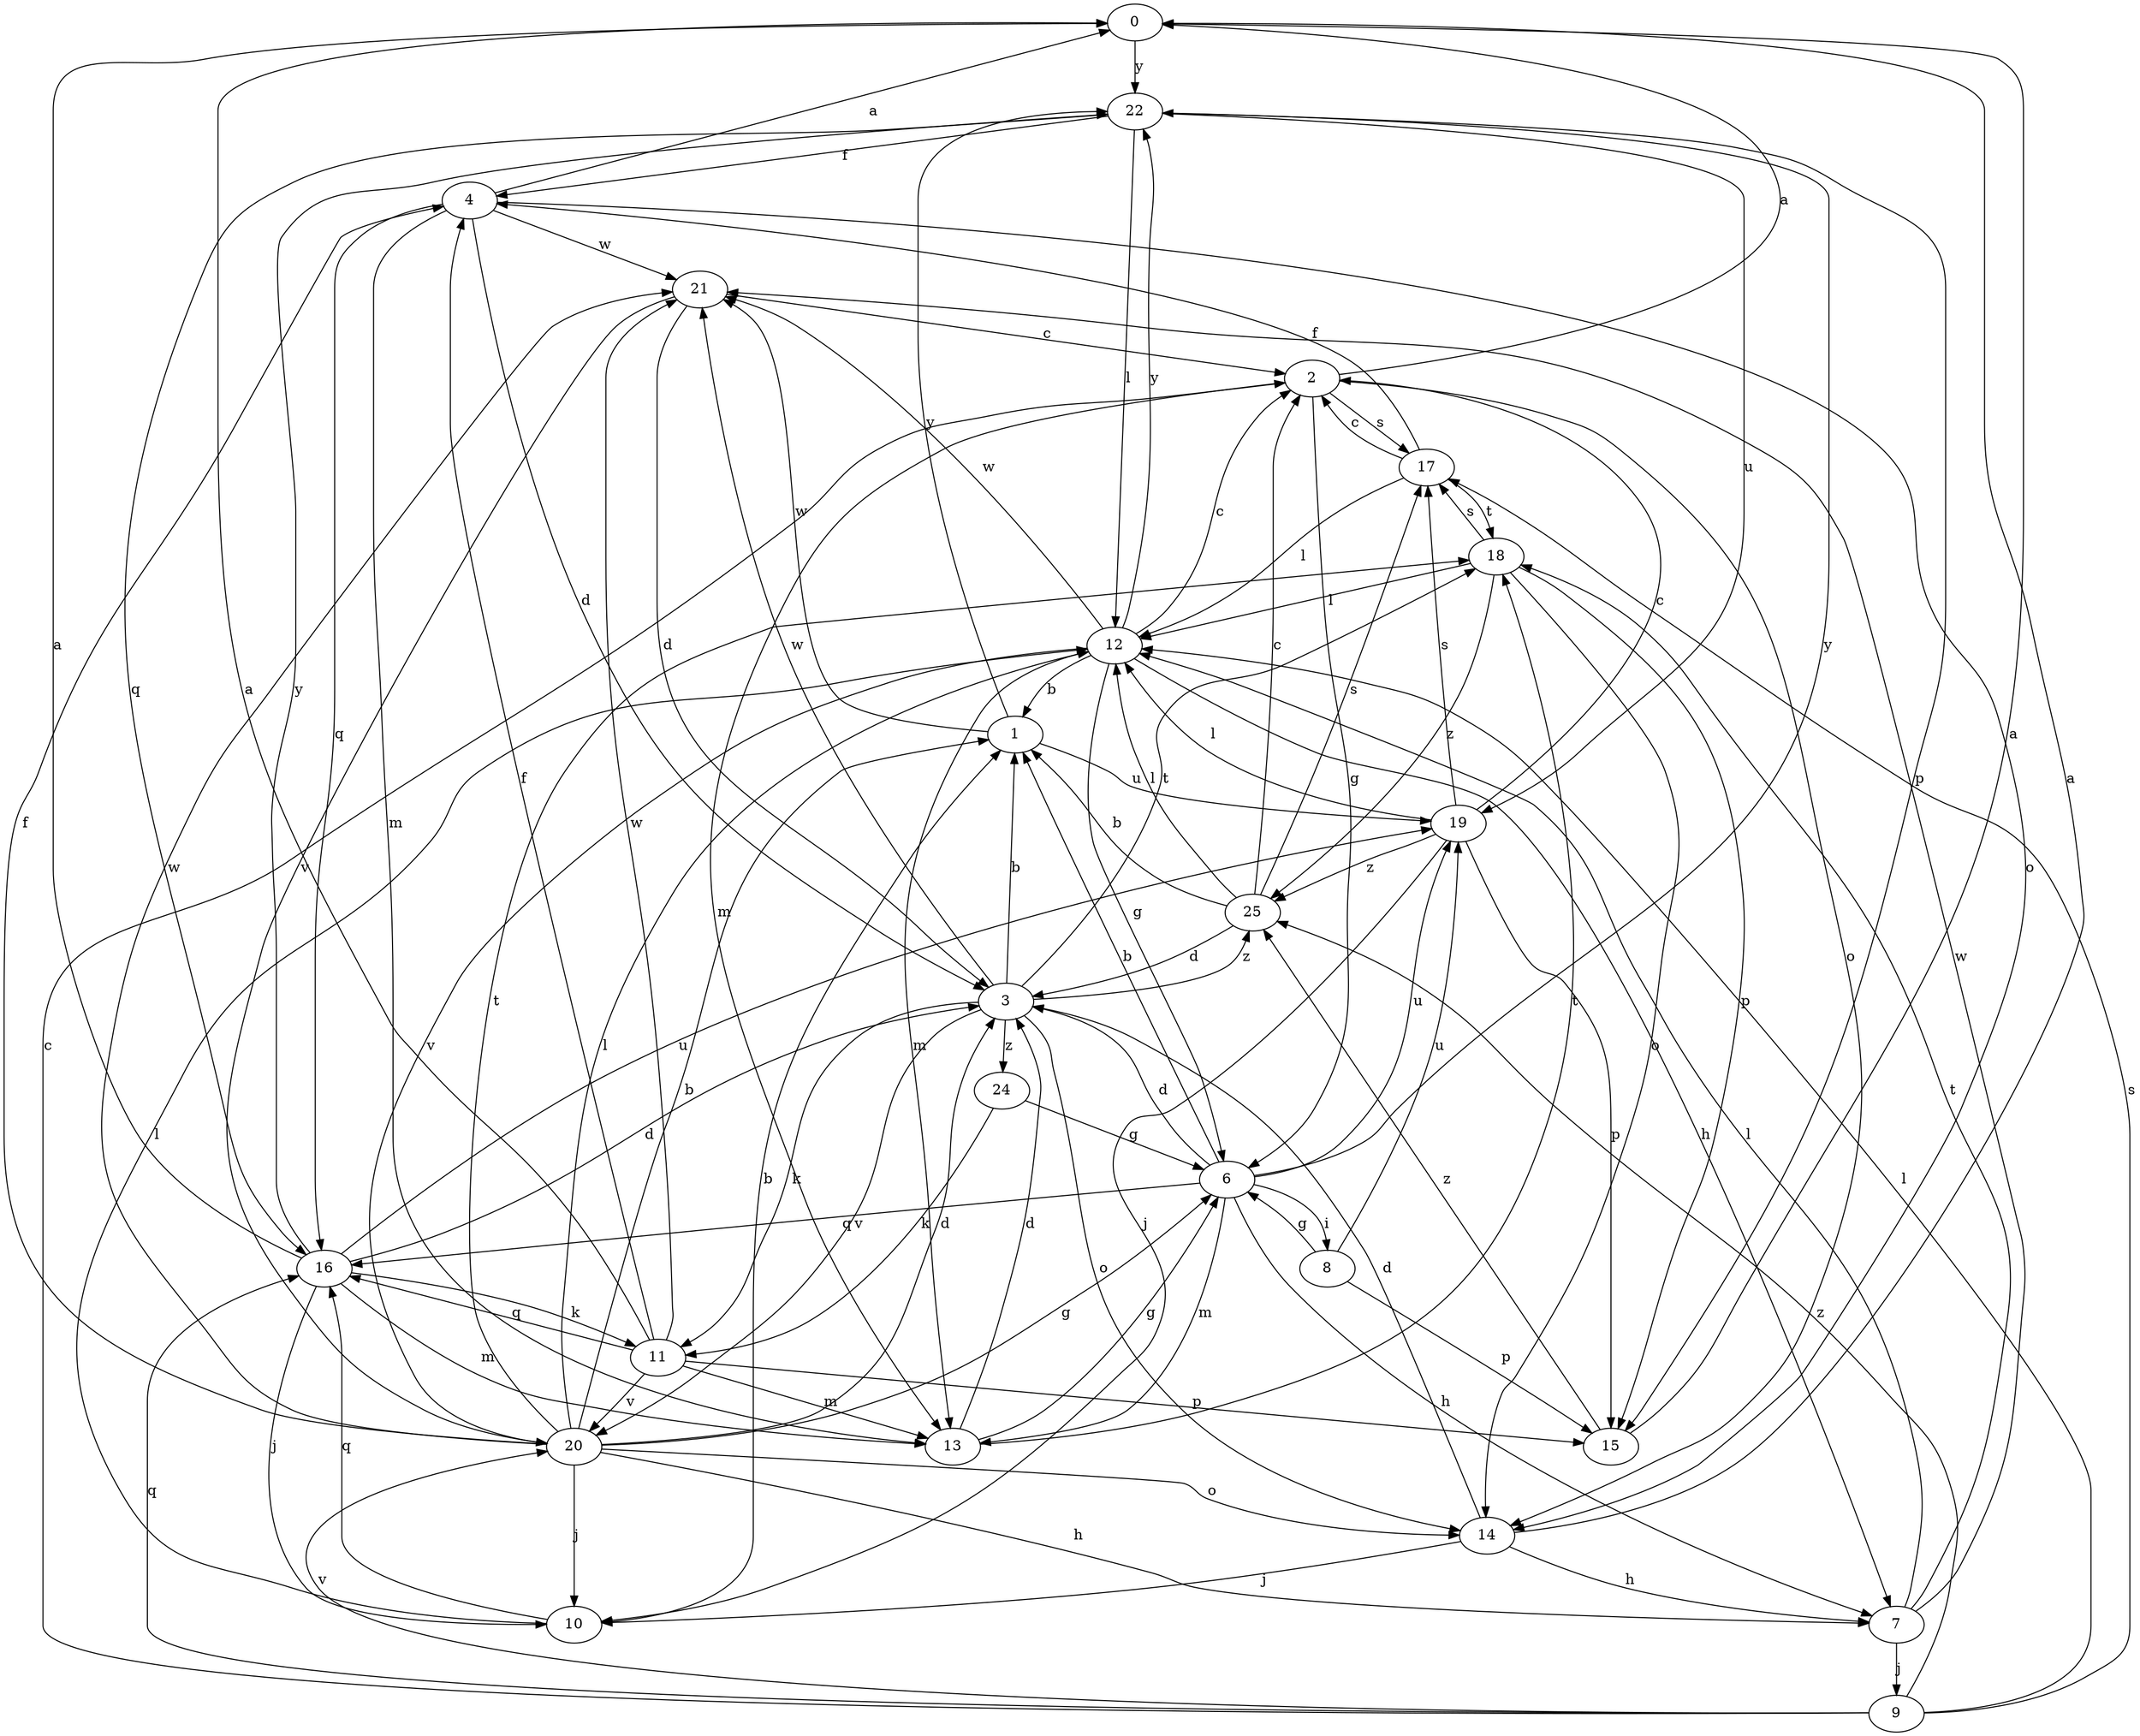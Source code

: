 strict digraph  {
0;
1;
2;
3;
4;
6;
7;
8;
9;
10;
11;
12;
13;
14;
15;
16;
17;
18;
19;
20;
21;
22;
24;
25;
0 -> 22  [label=y];
1 -> 19  [label=u];
1 -> 21  [label=w];
1 -> 22  [label=y];
2 -> 0  [label=a];
2 -> 6  [label=g];
2 -> 13  [label=m];
2 -> 14  [label=o];
2 -> 17  [label=s];
3 -> 1  [label=b];
3 -> 11  [label=k];
3 -> 14  [label=o];
3 -> 18  [label=t];
3 -> 20  [label=v];
3 -> 21  [label=w];
3 -> 24  [label=z];
3 -> 25  [label=z];
4 -> 0  [label=a];
4 -> 3  [label=d];
4 -> 13  [label=m];
4 -> 14  [label=o];
4 -> 16  [label=q];
4 -> 21  [label=w];
6 -> 1  [label=b];
6 -> 3  [label=d];
6 -> 7  [label=h];
6 -> 8  [label=i];
6 -> 13  [label=m];
6 -> 16  [label=q];
6 -> 19  [label=u];
6 -> 22  [label=y];
7 -> 9  [label=j];
7 -> 12  [label=l];
7 -> 18  [label=t];
7 -> 21  [label=w];
8 -> 6  [label=g];
8 -> 15  [label=p];
8 -> 19  [label=u];
9 -> 2  [label=c];
9 -> 12  [label=l];
9 -> 16  [label=q];
9 -> 17  [label=s];
9 -> 20  [label=v];
9 -> 25  [label=z];
10 -> 1  [label=b];
10 -> 12  [label=l];
10 -> 16  [label=q];
11 -> 0  [label=a];
11 -> 4  [label=f];
11 -> 13  [label=m];
11 -> 15  [label=p];
11 -> 16  [label=q];
11 -> 20  [label=v];
11 -> 21  [label=w];
12 -> 1  [label=b];
12 -> 2  [label=c];
12 -> 6  [label=g];
12 -> 7  [label=h];
12 -> 13  [label=m];
12 -> 20  [label=v];
12 -> 21  [label=w];
12 -> 22  [label=y];
13 -> 3  [label=d];
13 -> 6  [label=g];
13 -> 18  [label=t];
14 -> 0  [label=a];
14 -> 3  [label=d];
14 -> 7  [label=h];
14 -> 10  [label=j];
15 -> 0  [label=a];
15 -> 25  [label=z];
16 -> 0  [label=a];
16 -> 3  [label=d];
16 -> 10  [label=j];
16 -> 11  [label=k];
16 -> 13  [label=m];
16 -> 19  [label=u];
16 -> 22  [label=y];
17 -> 2  [label=c];
17 -> 4  [label=f];
17 -> 12  [label=l];
17 -> 18  [label=t];
18 -> 12  [label=l];
18 -> 14  [label=o];
18 -> 15  [label=p];
18 -> 17  [label=s];
18 -> 25  [label=z];
19 -> 2  [label=c];
19 -> 10  [label=j];
19 -> 12  [label=l];
19 -> 15  [label=p];
19 -> 17  [label=s];
19 -> 25  [label=z];
20 -> 1  [label=b];
20 -> 3  [label=d];
20 -> 4  [label=f];
20 -> 6  [label=g];
20 -> 7  [label=h];
20 -> 10  [label=j];
20 -> 12  [label=l];
20 -> 14  [label=o];
20 -> 18  [label=t];
20 -> 21  [label=w];
21 -> 2  [label=c];
21 -> 3  [label=d];
21 -> 20  [label=v];
22 -> 4  [label=f];
22 -> 12  [label=l];
22 -> 15  [label=p];
22 -> 16  [label=q];
22 -> 19  [label=u];
24 -> 6  [label=g];
24 -> 11  [label=k];
25 -> 1  [label=b];
25 -> 2  [label=c];
25 -> 3  [label=d];
25 -> 12  [label=l];
25 -> 17  [label=s];
}
